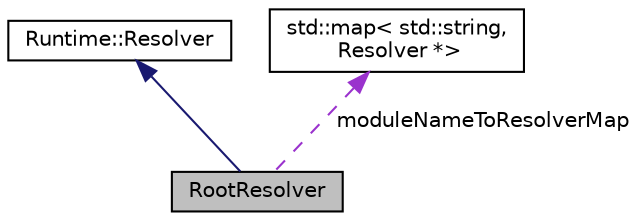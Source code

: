 digraph "RootResolver"
{
  edge [fontname="Helvetica",fontsize="10",labelfontname="Helvetica",labelfontsize="10"];
  node [fontname="Helvetica",fontsize="10",shape=record];
  Node2 [label="RootResolver",height=0.2,width=0.4,color="black", fillcolor="grey75", style="filled", fontcolor="black"];
  Node3 -> Node2 [dir="back",color="midnightblue",fontsize="10",style="solid",fontname="Helvetica"];
  Node3 [label="Runtime::Resolver",height=0.2,width=0.4,color="black", fillcolor="white", style="filled",URL="$struct_runtime_1_1_resolver.html"];
  Node4 -> Node2 [dir="back",color="darkorchid3",fontsize="10",style="dashed",label=" moduleNameToResolverMap" ,fontname="Helvetica"];
  Node4 [label="std::map\< std::string,\l Resolver *\>",height=0.2,width=0.4,color="black", fillcolor="white", style="filled",URL="$classstd_1_1map.html"];
}
